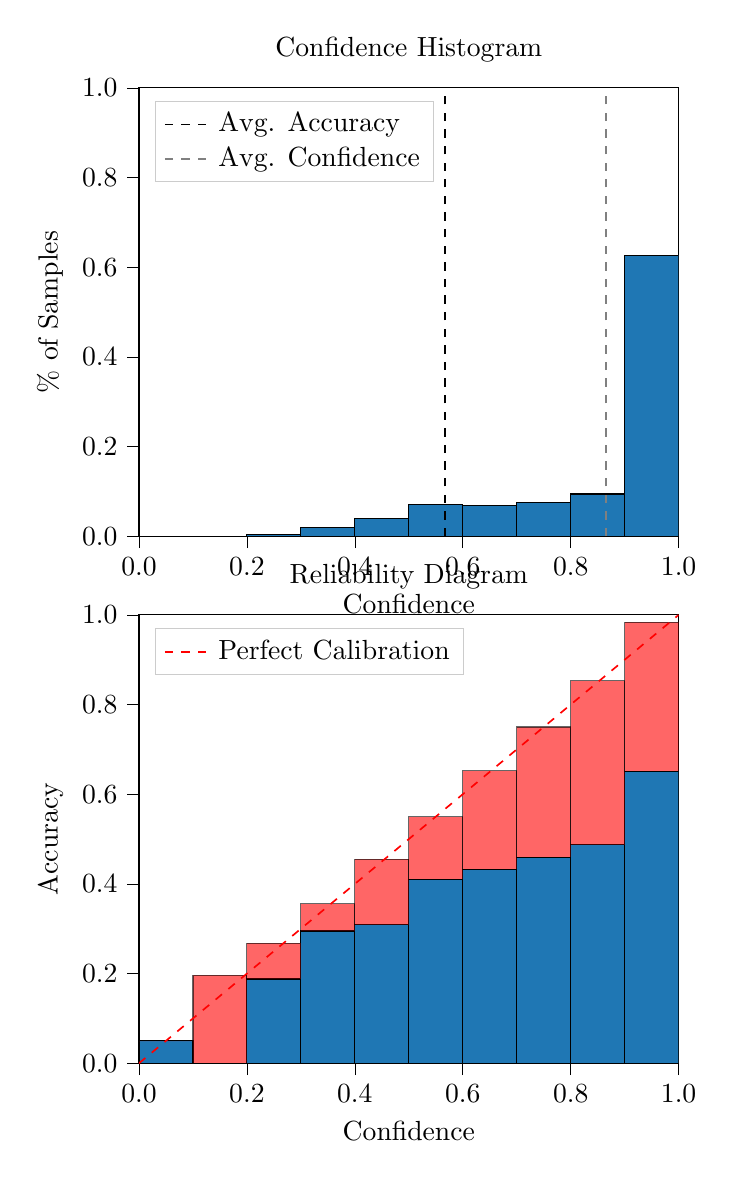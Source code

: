 % This file was created by tikzplotlib v0.9.8.
\begin{tikzpicture}

\definecolor{color0}{rgb}{0.122,0.467,0.706}

\begin{groupplot}[group style={group size=1 by 2}]
\nextgroupplot[
legend cell align={left},
legend style={
  fill opacity=0.8,
  draw opacity=1,
  text opacity=1,
  at={(0.03,0.97)},
  anchor=north west,
  draw=white!80!black
},
tick align=outside,
tick pos=left,
title={Confidence Histogram},
x grid style={white!69.02!black},
xlabel={Confidence},
xmin=0, xmax=1,
xtick style={color=black},
xtick={0,0.2,0.4,0.6,0.8,1},
xticklabels={0.0,0.2,0.4,0.6,0.8,1.0},
y grid style={white!69.02!black},
ylabel={\% of Samples},
ymin=0, ymax=1,
ytick style={color=black},
ytick={0,0.2,0.4,0.6,0.8,1},
yticklabels={0.0,0.2,0.4,0.6,0.8,1.0}
]
\draw[draw=black,fill=color0] (axis cs:-6.939e-18,0) rectangle (axis cs:0.1,0);
\draw[draw=black,fill=color0] (axis cs:0.1,0) rectangle (axis cs:0.2,0.0);
\draw[draw=black,fill=color0] (axis cs:0.2,0) rectangle (axis cs:0.3,0.004);
\draw[draw=black,fill=color0] (axis cs:0.3,0) rectangle (axis cs:0.4,0.019);
\draw[draw=black,fill=color0] (axis cs:0.4,0) rectangle (axis cs:0.5,0.04);
\draw[draw=black,fill=color0] (axis cs:0.5,0) rectangle (axis cs:0.6,0.07);
\draw[draw=black,fill=color0] (axis cs:0.6,0) rectangle (axis cs:0.7,0.069);
\draw[draw=black,fill=color0] (axis cs:0.7,0) rectangle (axis cs:0.8,0.076);
\draw[draw=black,fill=color0] (axis cs:0.8,0) rectangle (axis cs:0.9,0.094);
\draw[draw=black,fill=color0] (axis cs:0.9,0) rectangle (axis cs:1,0.627);
\addplot [semithick, black, dashed]
table {%
0.567 0
0.567 1
};
\addlegendentry{Avg. Accuracy}
\addplot [semithick, white!50.196!black, dashed]
table {%
0.865 0
0.865 1
};
\addlegendentry{Avg. Confidence}

\nextgroupplot[
legend cell align={left},
legend style={
  fill opacity=0.8,
  draw opacity=1,
  text opacity=1,
  at={(0.03,0.97)},
  anchor=north west,
  draw=white!80!black
},
tick align=outside,
tick pos=left,
title={Reliability Diagram},
x grid style={white!69.02!black},
xlabel={Confidence},
xmin=0, xmax=1,
xtick style={color=black},
xtick={0,0.2,0.4,0.6,0.8,1},
xticklabels={0.0,0.2,0.4,0.6,0.8,1.0},
y grid style={white!69.02!black},
ylabel={Accuracy},
ymin=0, ymax=1,
ytick style={color=black},
ytick={0,0.2,0.4,0.6,0.8,1},
yticklabels={0.0,0.2,0.4,0.6,0.8,1.0}
]
\draw[draw=black,fill=color0] (axis cs:-6.939e-18,0) rectangle (axis cs:0.1,0.05);
\draw[draw=black,fill=color0] (axis cs:0.1,0) rectangle (axis cs:0.2,0);
\draw[draw=black,fill=color0] (axis cs:0.2,0) rectangle (axis cs:0.3,0.188);
\draw[draw=black,fill=color0] (axis cs:0.3,0) rectangle (axis cs:0.4,0.295);
\draw[draw=black,fill=color0] (axis cs:0.4,0) rectangle (axis cs:0.5,0.309);
\draw[draw=black,fill=color0] (axis cs:0.5,0) rectangle (axis cs:0.6,0.41);
\draw[draw=black,fill=color0] (axis cs:0.6,0) rectangle (axis cs:0.7,0.433);
\draw[draw=black,fill=color0] (axis cs:0.7,0) rectangle (axis cs:0.8,0.459);
\draw[draw=black,fill=color0] (axis cs:0.8,0) rectangle (axis cs:0.9,0.487);
\draw[draw=black,fill=color0] (axis cs:0.9,0) rectangle (axis cs:1,0.651);
\draw[draw=black,fill=red,opacity=0.6] (axis cs:-6.939e-18,0.05) rectangle (axis cs:0.1,0.05);
\draw[draw=black,fill=red,opacity=0.6] (axis cs:0.1,0) rectangle (axis cs:0.2,0.196);
\draw[draw=black,fill=red,opacity=0.6] (axis cs:0.2,0.188) rectangle (axis cs:0.3,0.268);
\draw[draw=black,fill=red,opacity=0.6] (axis cs:0.3,0.295) rectangle (axis cs:0.4,0.356);
\draw[draw=black,fill=red,opacity=0.6] (axis cs:0.4,0.309) rectangle (axis cs:0.5,0.455);
\draw[draw=black,fill=red,opacity=0.6] (axis cs:0.5,0.41) rectangle (axis cs:0.6,0.55);
\draw[draw=black,fill=red,opacity=0.6] (axis cs:0.6,0.433) rectangle (axis cs:0.7,0.652);
\draw[draw=black,fill=red,opacity=0.6] (axis cs:0.7,0.459) rectangle (axis cs:0.8,0.75);
\draw[draw=black,fill=red,opacity=0.6] (axis cs:0.8,0.487) rectangle (axis cs:0.9,0.853);
\draw[draw=black,fill=red,opacity=0.6] (axis cs:0.9,0.651) rectangle (axis cs:1,0.984);
\addplot [semithick, red, dashed]
table {%
0 0
1 1
};
\addlegendentry{Perfect Calibration}
\end{groupplot}

\end{tikzpicture}
